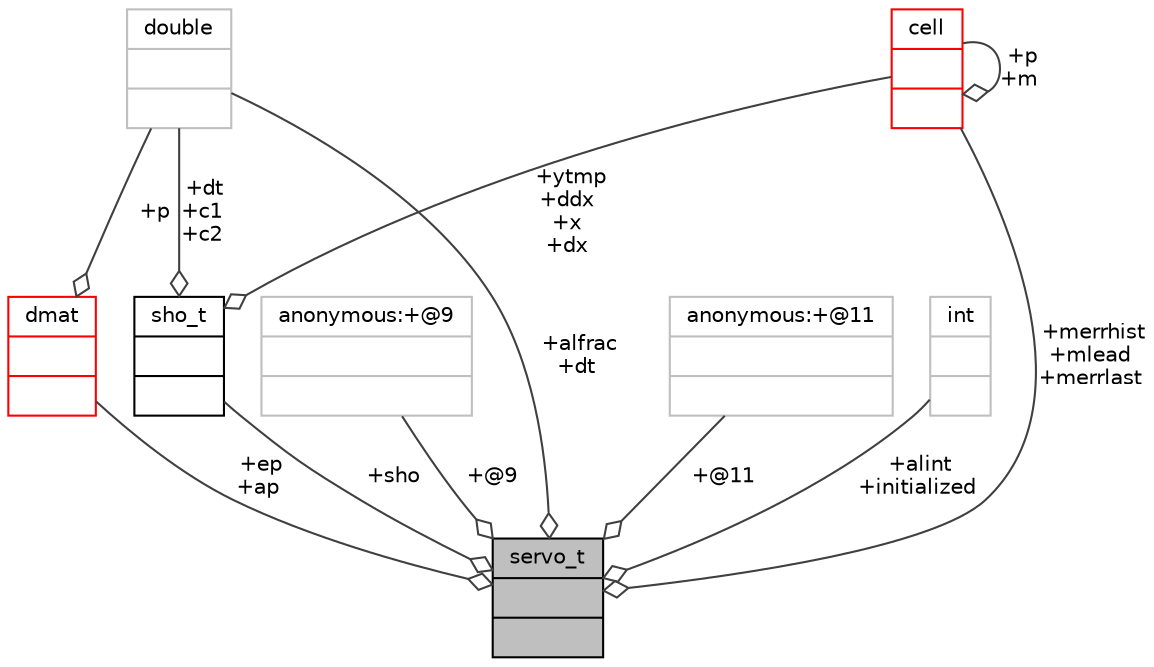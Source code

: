 digraph "servo_t"
{
 // INTERACTIVE_SVG=YES
  bgcolor="transparent";
  edge [fontname="Helvetica",fontsize="10",labelfontname="Helvetica",labelfontsize="10"];
  node [fontname="Helvetica",fontsize="10",shape=record];
  Node1 [label="{servo_t\n||}",height=0.2,width=0.4,color="black", fillcolor="grey75", style="filled", fontcolor="black"];
  Node2 -> Node1 [color="grey25",fontsize="10",style="solid",label=" +alfrac\n+dt" ,arrowhead="odiamond",fontname="Helvetica"];
  Node2 [label="{double\n||}",height=0.2,width=0.4,color="grey75"];
  Node3 -> Node1 [color="grey25",fontsize="10",style="solid",label=" +merrhist\n+mlead\n+merrlast" ,arrowhead="odiamond",fontname="Helvetica"];
  Node3 [label="{cell\n||}",height=0.2,width=0.4,color="red",URL="$type_8h.html#structcell"];
  Node3 -> Node3 [color="grey25",fontsize="10",style="solid",label=" +p\n+m" ,arrowhead="odiamond",fontname="Helvetica"];
  Node13 -> Node1 [color="grey25",fontsize="10",style="solid",label=" +@9" ,arrowhead="odiamond",fontname="Helvetica"];
  Node13 [label="{anonymous:+@9\n||}",height=0.2,width=0.4,color="grey75"];
  Node14 -> Node1 [color="grey25",fontsize="10",style="solid",label=" +sho" ,arrowhead="odiamond",fontname="Helvetica"];
  Node14 [label="{sho_t\n||}",height=0.2,width=0.4,color="black",URL="$servo_8h.html#structsho__t"];
  Node3 -> Node14 [color="grey25",fontsize="10",style="solid",label=" +ytmp\n+ddx\n+x\n+dx" ,arrowhead="odiamond",fontname="Helvetica"];
  Node2 -> Node14 [color="grey25",fontsize="10",style="solid",label=" +dt\n+c1\n+c2" ,arrowhead="odiamond",fontname="Helvetica"];
  Node15 -> Node1 [color="grey25",fontsize="10",style="solid",label=" +@11" ,arrowhead="odiamond",fontname="Helvetica"];
  Node15 [label="{anonymous:+@11\n||}",height=0.2,width=0.4,color="grey75"];
  Node6 -> Node1 [color="grey25",fontsize="10",style="solid",label=" +alint\n+initialized" ,arrowhead="odiamond",fontname="Helvetica"];
  Node6 [label="{int\n||}",height=0.2,width=0.4,color="grey75"];
  Node16 -> Node1 [color="grey25",fontsize="10",style="solid",label=" +ep\n+ap" ,arrowhead="odiamond",fontname="Helvetica"];
  Node16 [label="{dmat\n||}",height=0.2,width=0.4,color="red",URL="$type_8h.html#structdmat"];
  Node2 -> Node16 [color="grey25",fontsize="10",style="solid",label=" +p" ,arrowhead="odiamond",fontname="Helvetica"];
}
